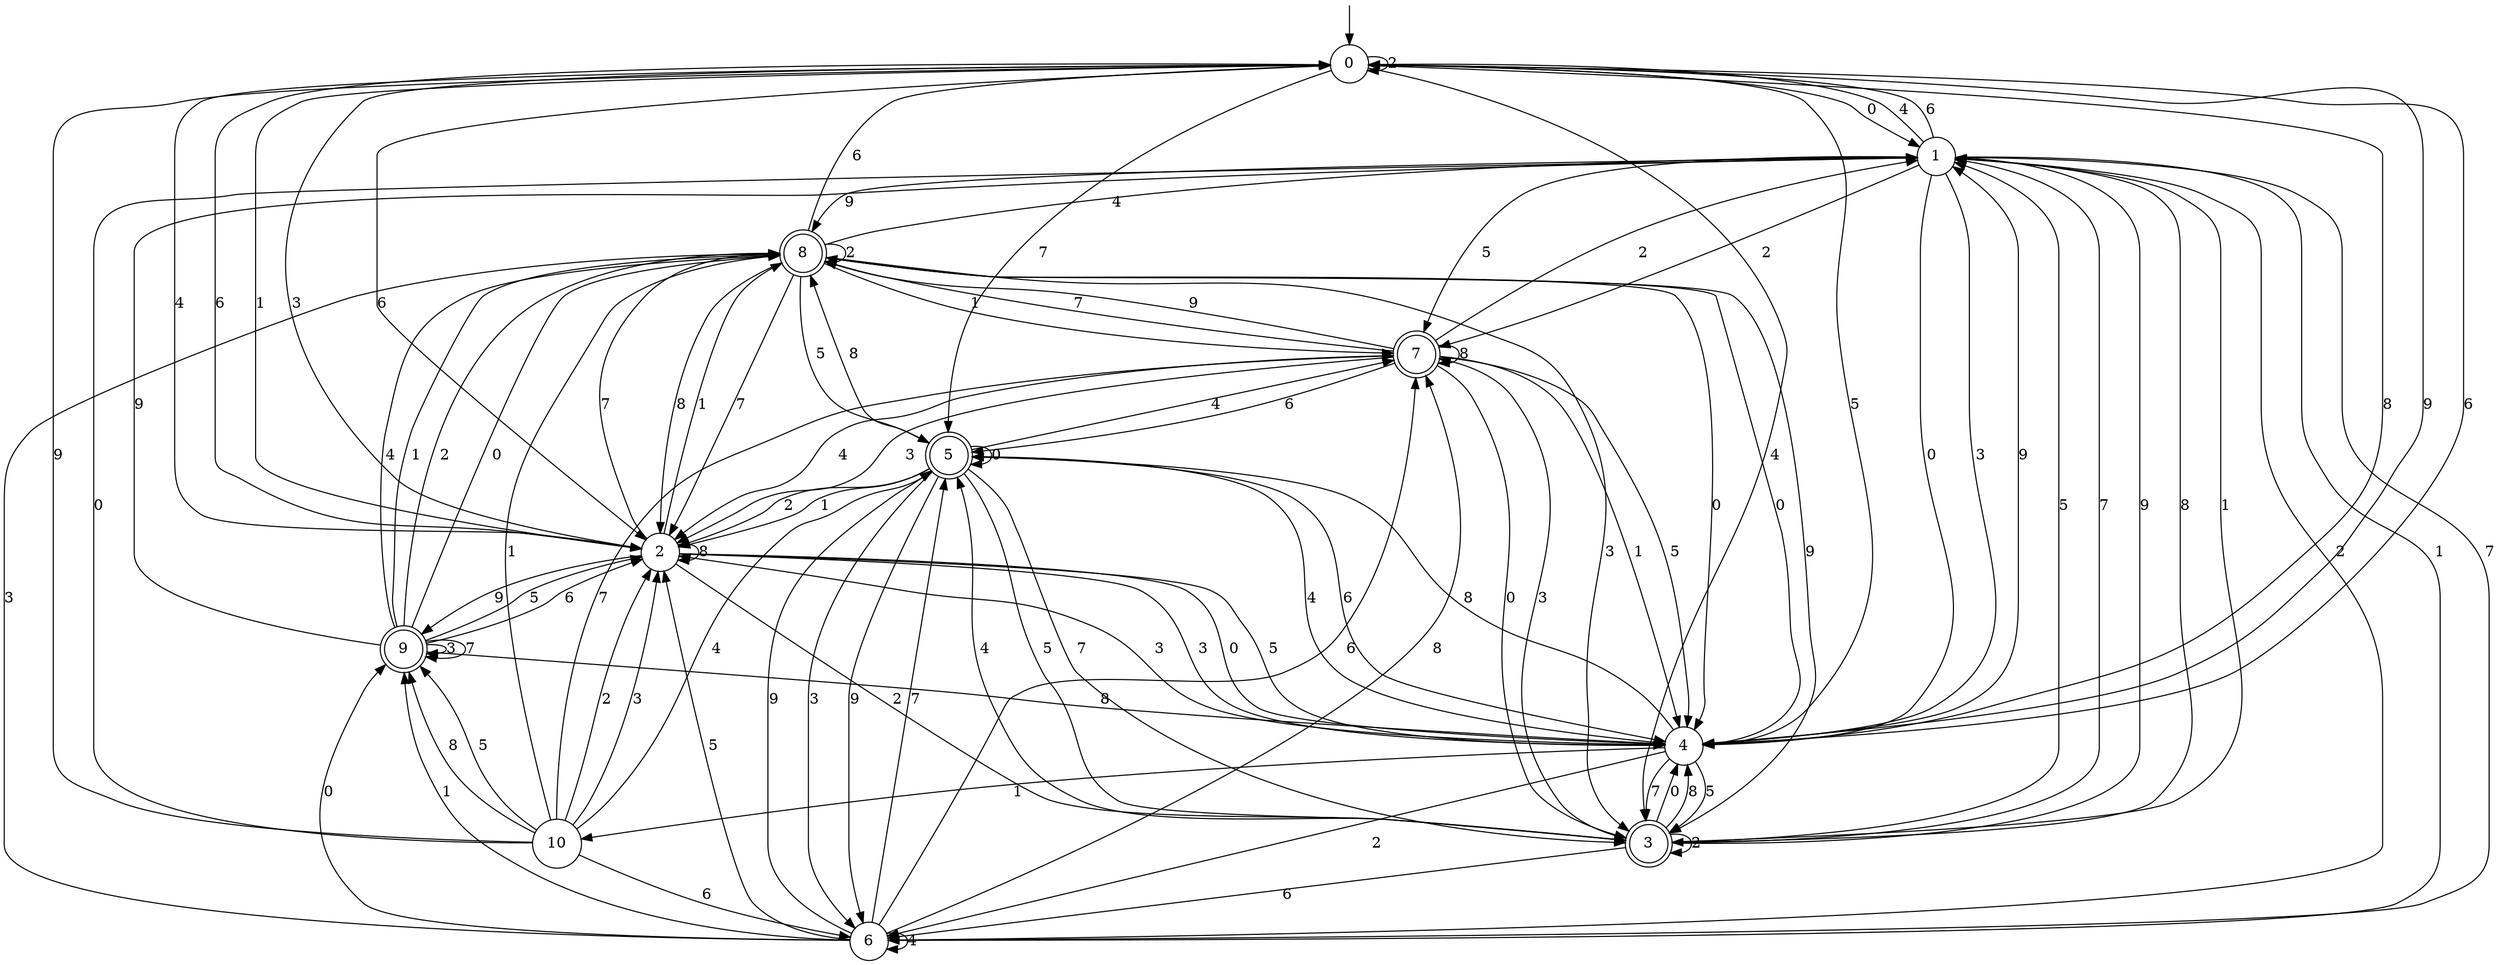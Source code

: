 digraph g {

	s0 [shape="circle" label="0"];
	s1 [shape="circle" label="1"];
	s2 [shape="circle" label="2"];
	s3 [shape="doublecircle" label="3"];
	s4 [shape="circle" label="4"];
	s5 [shape="doublecircle" label="5"];
	s6 [shape="circle" label="6"];
	s7 [shape="doublecircle" label="7"];
	s8 [shape="doublecircle" label="8"];
	s9 [shape="doublecircle" label="9"];
	s10 [shape="circle" label="10"];
	s0 -> s1 [label="0"];
	s0 -> s2 [label="1"];
	s0 -> s0 [label="2"];
	s0 -> s2 [label="3"];
	s0 -> s3 [label="4"];
	s0 -> s4 [label="5"];
	s0 -> s2 [label="6"];
	s0 -> s5 [label="7"];
	s0 -> s4 [label="8"];
	s0 -> s4 [label="9"];
	s1 -> s4 [label="0"];
	s1 -> s6 [label="1"];
	s1 -> s7 [label="2"];
	s1 -> s4 [label="3"];
	s1 -> s0 [label="4"];
	s1 -> s7 [label="5"];
	s1 -> s0 [label="6"];
	s1 -> s6 [label="7"];
	s1 -> s3 [label="8"];
	s1 -> s8 [label="9"];
	s2 -> s4 [label="0"];
	s2 -> s8 [label="1"];
	s2 -> s3 [label="2"];
	s2 -> s4 [label="3"];
	s2 -> s0 [label="4"];
	s2 -> s4 [label="5"];
	s2 -> s0 [label="6"];
	s2 -> s8 [label="7"];
	s2 -> s2 [label="8"];
	s2 -> s9 [label="9"];
	s3 -> s4 [label="0"];
	s3 -> s1 [label="1"];
	s3 -> s3 [label="2"];
	s3 -> s7 [label="3"];
	s3 -> s5 [label="4"];
	s3 -> s1 [label="5"];
	s3 -> s6 [label="6"];
	s3 -> s1 [label="7"];
	s3 -> s4 [label="8"];
	s3 -> s1 [label="9"];
	s4 -> s8 [label="0"];
	s4 -> s10 [label="1"];
	s4 -> s6 [label="2"];
	s4 -> s2 [label="3"];
	s4 -> s5 [label="4"];
	s4 -> s3 [label="5"];
	s4 -> s0 [label="6"];
	s4 -> s3 [label="7"];
	s4 -> s5 [label="8"];
	s4 -> s1 [label="9"];
	s5 -> s5 [label="0"];
	s5 -> s2 [label="1"];
	s5 -> s2 [label="2"];
	s5 -> s6 [label="3"];
	s5 -> s7 [label="4"];
	s5 -> s3 [label="5"];
	s5 -> s4 [label="6"];
	s5 -> s3 [label="7"];
	s5 -> s8 [label="8"];
	s5 -> s6 [label="9"];
	s6 -> s9 [label="0"];
	s6 -> s9 [label="1"];
	s6 -> s1 [label="2"];
	s6 -> s8 [label="3"];
	s6 -> s6 [label="4"];
	s6 -> s2 [label="5"];
	s6 -> s7 [label="6"];
	s6 -> s5 [label="7"];
	s6 -> s7 [label="8"];
	s6 -> s5 [label="9"];
	s7 -> s3 [label="0"];
	s7 -> s4 [label="1"];
	s7 -> s1 [label="2"];
	s7 -> s2 [label="3"];
	s7 -> s2 [label="4"];
	s7 -> s4 [label="5"];
	s7 -> s5 [label="6"];
	s7 -> s8 [label="7"];
	s7 -> s7 [label="8"];
	s7 -> s8 [label="9"];
	s8 -> s4 [label="0"];
	s8 -> s7 [label="1"];
	s8 -> s8 [label="2"];
	s8 -> s3 [label="3"];
	s8 -> s1 [label="4"];
	s8 -> s5 [label="5"];
	s8 -> s0 [label="6"];
	s8 -> s2 [label="7"];
	s8 -> s2 [label="8"];
	s8 -> s3 [label="9"];
	s9 -> s8 [label="0"];
	s9 -> s8 [label="1"];
	s9 -> s8 [label="2"];
	s9 -> s9 [label="3"];
	s9 -> s8 [label="4"];
	s9 -> s2 [label="5"];
	s9 -> s2 [label="6"];
	s9 -> s9 [label="7"];
	s9 -> s4 [label="8"];
	s9 -> s1 [label="9"];
	s10 -> s1 [label="0"];
	s10 -> s8 [label="1"];
	s10 -> s2 [label="2"];
	s10 -> s2 [label="3"];
	s10 -> s5 [label="4"];
	s10 -> s9 [label="5"];
	s10 -> s6 [label="6"];
	s10 -> s7 [label="7"];
	s10 -> s9 [label="8"];
	s10 -> s0 [label="9"];

__start0 [label="" shape="none" width="0" height="0"];
__start0 -> s0;

}
